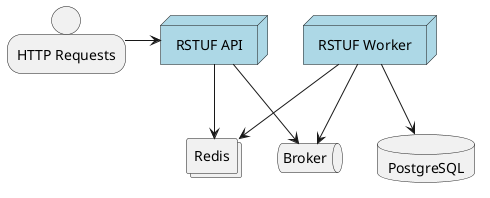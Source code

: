 @startuml rstuf_networking
    person "HTTP Requests" as api_user
    node "RSTUF API" as rstuf_api #LightBlue
    node "RSTUF Worker" as rstuf_worker #LightBlue
    queue "Broker" as broker
    collections "Redis" as redis
    database "PostgreSQL" as postgres
    api_user -> rstuf_api
    rstuf_api --> broker
    rstuf_api --> redis
    rstuf_worker --> broker
    rstuf_worker --> redis
    rstuf_worker --> postgres
@enduml